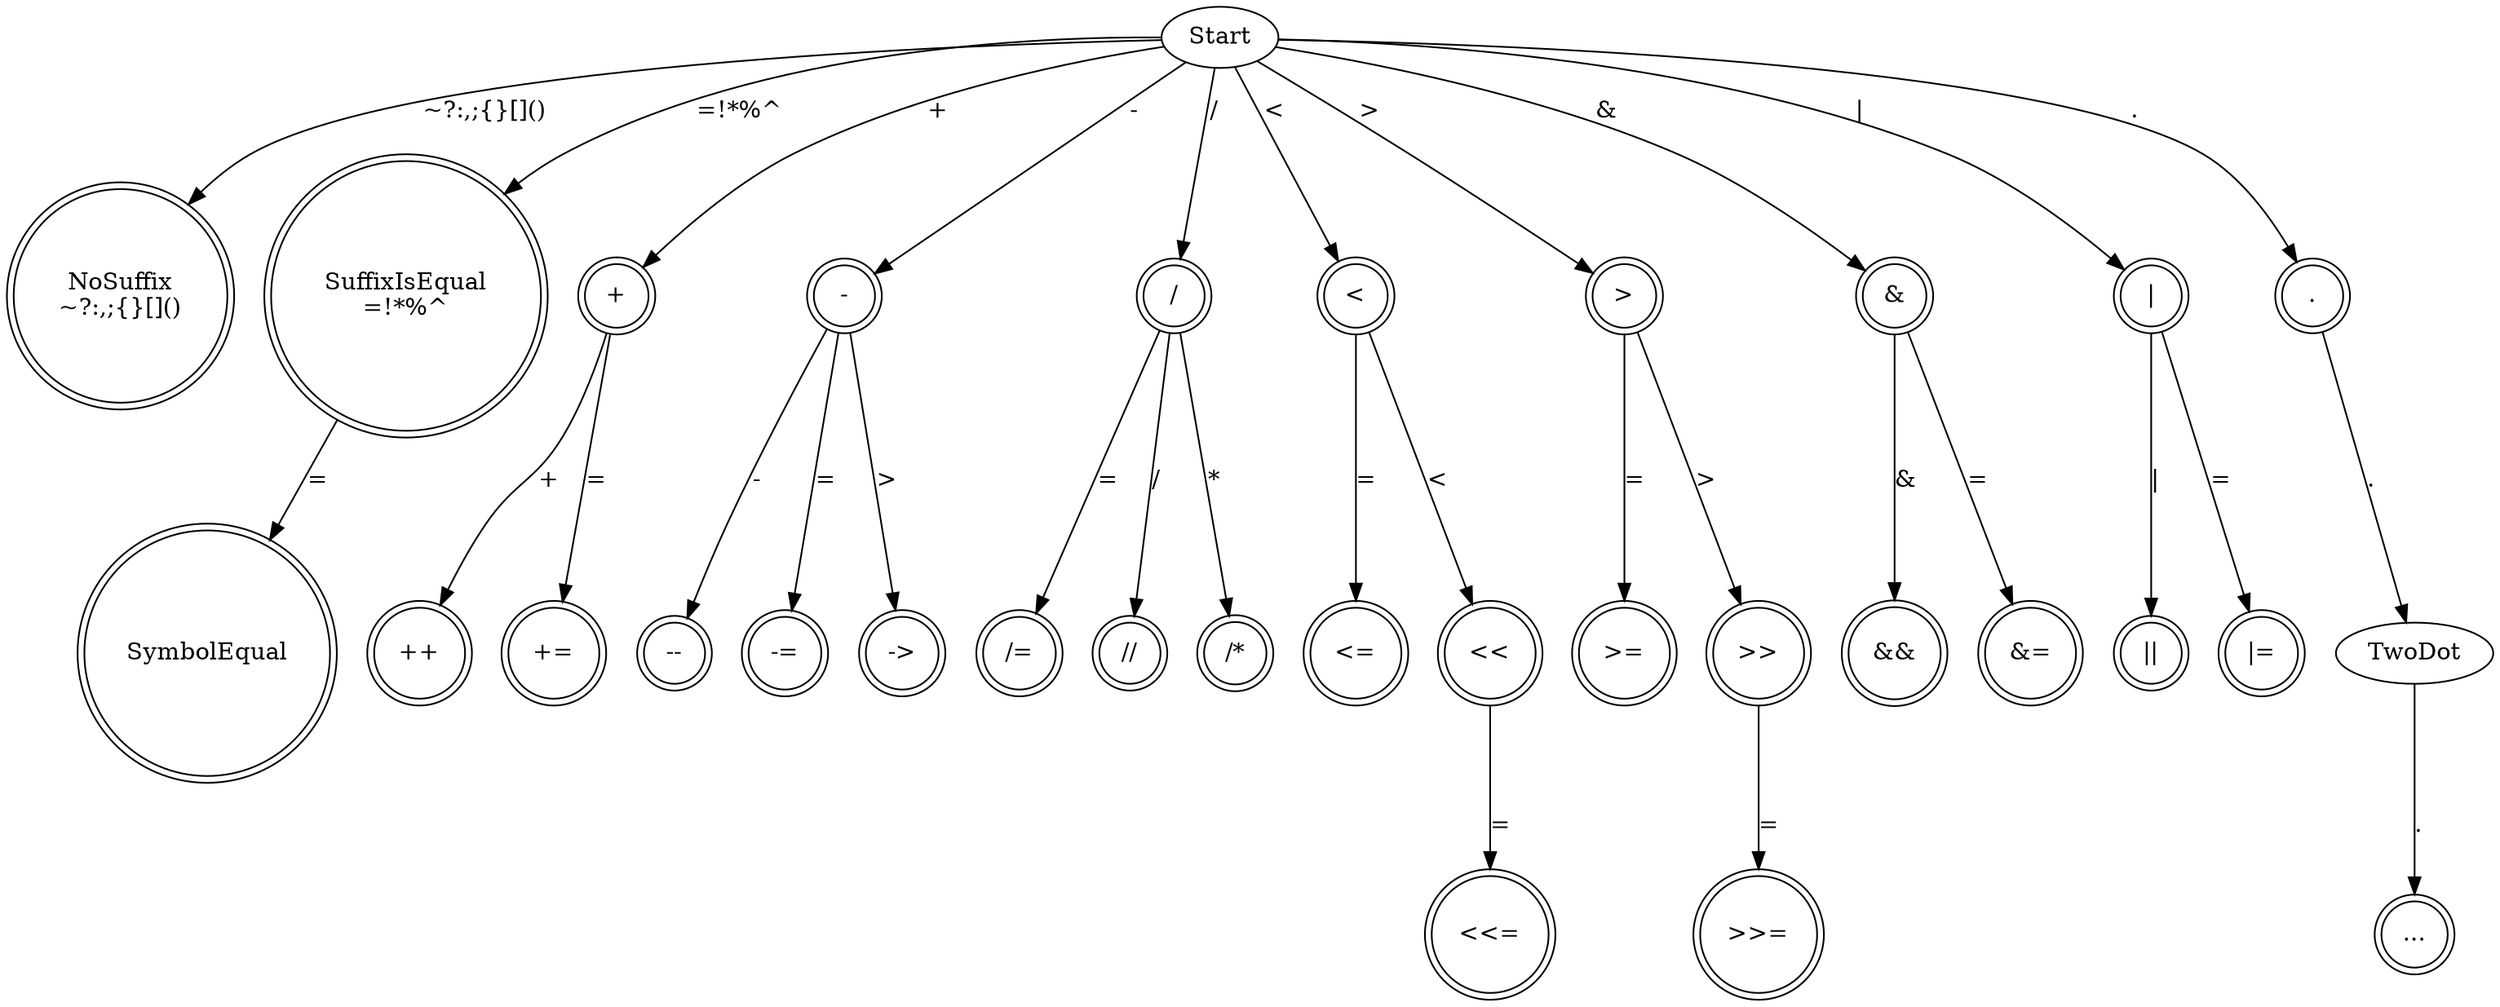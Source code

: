 digraph number_ident{
Start

NoSuffix[label = "NoSuffix\n~?:,;{}[]()" shape="doublecircle"]
Start->NoSuffix[label = "~?:,;{}[]()"]

SuffixIsEqual[label = "SuffixIsEqual\n=!*%^" shape="doublecircle"]
Start->SuffixIsEqual[label = "=!*%^"]
SymbolEqual[label = "SymbolEqual" shape="doublecircle"]
SuffixIsEqual->SymbolEqual[label = "="]

Add[label = "+" shape="doublecircle"]
Inc[label = "++" shape="doublecircle"]
AddAssign[label = "+=" shape="doublecircle"]
Start->Add[label="+"]
Add->Inc[label="+"]
Add->AddAssign[label="="]

Sub[label = "-" shape="doublecircle"]
Dec[label = "--" shape="doublecircle"]
SubAssign[label = "-=" shape="doublecircle"]
Arrow[label = "->" shape="doublecircle"]
Start->Sub[label="-"]
Sub->Dec[label="-"]
Sub->SubAssign[label="="]
Sub->Arrow[label = ">"]

Divide[label = "/" shape="doublecircle"]
DivAssign[label = "/=" shape="doublecircle"]
OneLineComment[label = "//" shape="doublecircle"]
MultiLineComment[label = "/*" shape="doublecircle"]
Start->Divide[label = "/"]
Divide->DivAssign[label = "="]
Divide->OneLineComment[label = "/"]
Divide->MultiLineComment[label = "*"]

Less[label = "<" shape="doublecircle"]
Start->Less[label="<"]
LessEqual[label = "<=" shape="doublecircle"]
LeftShiftAssign[label = "<<=" shape="doublecircle"]
LeftShift[label="<<" shape="doublecircle"]
Less->LessEqual[label="="]
Less->LeftShift[label="<"]
LeftShift->LeftShiftAssign[label="="]

Greater[label = ">" shape="doublecircle"]
Start->Greater[label=">"]
GreaterEqual[label = ">=" shape="doublecircle"]
RightShiftAssign[label = ">>=" shape="doublecircle"]
RightShift[label=">>" shape="doublecircle"]
Greater->GreaterEqual[label="="]
Greater->RightShift[label=">"]
RightShift->RightShiftAssign[label="="]

And[label = "&" shape="doublecircle"]
Start->And[label="&"]
LogicalAnd[label = "&&" shape="doublecircle"]
And->LogicalAnd[label="&"]
AndAssign[label = "&=" shape="doublecircle"]
And->AndAssign[label="="]

Or[label = "|" shape="doublecircle"]
Start->Or[label="|"]
LogicalOr[label = "||" shape="doublecircle"]
Or->LogicalOr[label="|"]
OrAssign[label = "|=" shape="doublecircle"]
Or->OrAssign[label="="]

Dot[label = "." shape="doublecircle"]
Ellipsis[label = "..." shape="doublecircle"]
Start->Dot[label="."]
Dot->TwoDot[label="."]
TwoDot->Ellipsis[label="."]
}